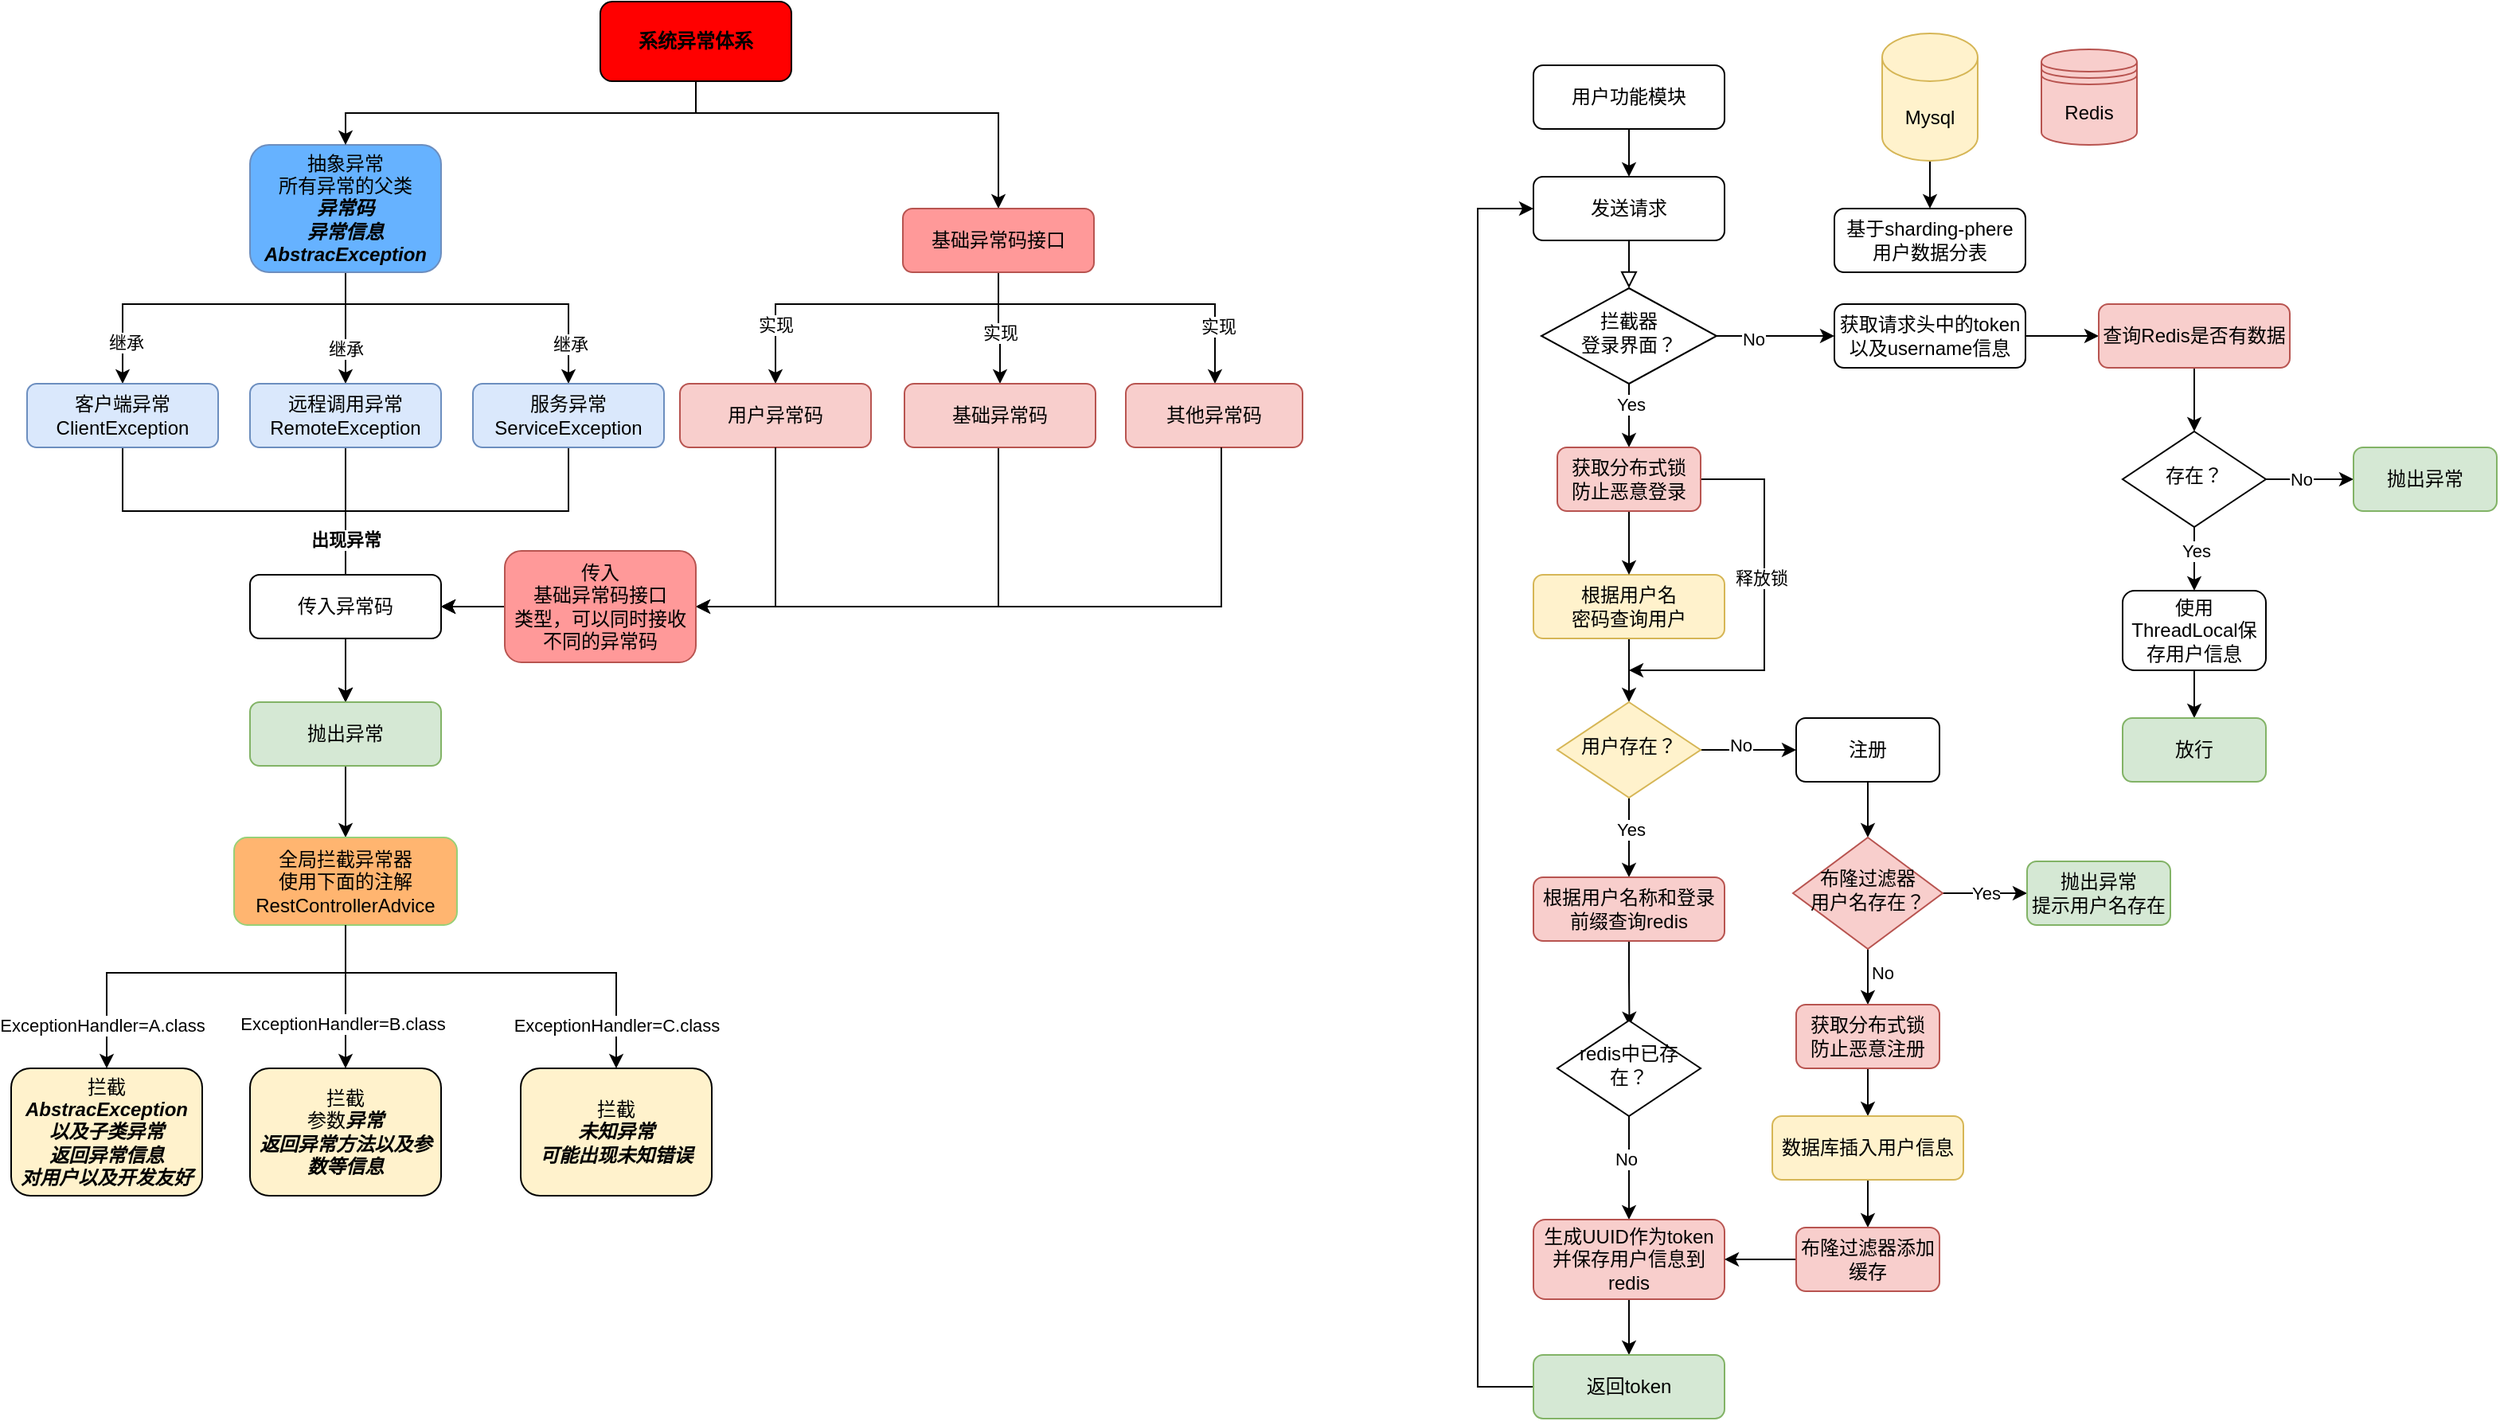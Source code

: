 <mxfile version="22.1.1" type="github">
  <diagram id="C5RBs43oDa-KdzZeNtuy" name="Page-1">
    <mxGraphModel dx="2864" dy="1084" grid="1" gridSize="10" guides="1" tooltips="1" connect="1" arrows="1" fold="1" page="1" pageScale="1" pageWidth="827" pageHeight="1169" math="0" shadow="0">
      <root>
        <mxCell id="WIyWlLk6GJQsqaUBKTNV-0" />
        <mxCell id="WIyWlLk6GJQsqaUBKTNV-1" parent="WIyWlLk6GJQsqaUBKTNV-0" />
        <mxCell id="WIyWlLk6GJQsqaUBKTNV-2" value="" style="rounded=0;html=1;jettySize=auto;orthogonalLoop=1;fontSize=11;endArrow=block;endFill=0;endSize=8;strokeWidth=1;shadow=0;labelBackgroundColor=none;edgeStyle=orthogonalEdgeStyle;" parent="WIyWlLk6GJQsqaUBKTNV-1" source="WIyWlLk6GJQsqaUBKTNV-3" target="WIyWlLk6GJQsqaUBKTNV-6" edge="1">
          <mxGeometry relative="1" as="geometry" />
        </mxCell>
        <mxCell id="WIyWlLk6GJQsqaUBKTNV-3" value="发送请求" style="rounded=1;whiteSpace=wrap;html=1;fontSize=12;glass=0;strokeWidth=1;shadow=0;" parent="WIyWlLk6GJQsqaUBKTNV-1" vertex="1">
          <mxGeometry x="135" y="120" width="120" height="40" as="geometry" />
        </mxCell>
        <mxCell id="wBwmX6nGh7LynTAwKtqd-40" value="" style="edgeStyle=orthogonalEdgeStyle;rounded=0;orthogonalLoop=1;jettySize=auto;html=1;" edge="1" parent="WIyWlLk6GJQsqaUBKTNV-1" source="WIyWlLk6GJQsqaUBKTNV-6" target="wBwmX6nGh7LynTAwKtqd-39">
          <mxGeometry relative="1" as="geometry" />
        </mxCell>
        <mxCell id="wBwmX6nGh7LynTAwKtqd-41" value="No" style="edgeLabel;html=1;align=center;verticalAlign=middle;resizable=0;points=[];" vertex="1" connectable="0" parent="wBwmX6nGh7LynTAwKtqd-40">
          <mxGeometry x="-0.387" y="-2" relative="1" as="geometry">
            <mxPoint as="offset" />
          </mxGeometry>
        </mxCell>
        <mxCell id="wBwmX6nGh7LynTAwKtqd-56" value="" style="edgeStyle=orthogonalEdgeStyle;rounded=0;orthogonalLoop=1;jettySize=auto;html=1;" edge="1" parent="WIyWlLk6GJQsqaUBKTNV-1" source="WIyWlLk6GJQsqaUBKTNV-6" target="wBwmX6nGh7LynTAwKtqd-53">
          <mxGeometry relative="1" as="geometry">
            <Array as="points">
              <mxPoint x="195" y="260" />
              <mxPoint x="195" y="260" />
            </Array>
          </mxGeometry>
        </mxCell>
        <mxCell id="wBwmX6nGh7LynTAwKtqd-69" value="Yes" style="edgeLabel;html=1;align=center;verticalAlign=middle;resizable=0;points=[];" vertex="1" connectable="0" parent="wBwmX6nGh7LynTAwKtqd-56">
          <mxGeometry x="-0.343" y="1" relative="1" as="geometry">
            <mxPoint as="offset" />
          </mxGeometry>
        </mxCell>
        <mxCell id="WIyWlLk6GJQsqaUBKTNV-6" value="拦截器&lt;br&gt;登录界面？" style="rhombus;whiteSpace=wrap;html=1;shadow=0;fontFamily=Helvetica;fontSize=12;align=center;strokeWidth=1;spacing=6;spacingTop=-4;" parent="WIyWlLk6GJQsqaUBKTNV-1" vertex="1">
          <mxGeometry x="140" y="190" width="110" height="60" as="geometry" />
        </mxCell>
        <mxCell id="wBwmX6nGh7LynTAwKtqd-58" value="" style="edgeStyle=orthogonalEdgeStyle;rounded=0;orthogonalLoop=1;jettySize=auto;html=1;" edge="1" parent="WIyWlLk6GJQsqaUBKTNV-1" source="WIyWlLk6GJQsqaUBKTNV-7" target="wBwmX6nGh7LynTAwKtqd-7">
          <mxGeometry relative="1" as="geometry" />
        </mxCell>
        <mxCell id="WIyWlLk6GJQsqaUBKTNV-7" value="根据用户名&lt;br&gt;密码查询用户" style="rounded=1;whiteSpace=wrap;html=1;fontSize=12;glass=0;strokeWidth=1;shadow=0;fillColor=#fff2cc;strokeColor=#d6b656;" parent="WIyWlLk6GJQsqaUBKTNV-1" vertex="1">
          <mxGeometry x="135" y="370" width="120" height="40" as="geometry" />
        </mxCell>
        <mxCell id="wBwmX6nGh7LynTAwKtqd-3" value="" style="edgeStyle=orthogonalEdgeStyle;rounded=0;orthogonalLoop=1;jettySize=auto;html=1;" edge="1" parent="WIyWlLk6GJQsqaUBKTNV-1" source="wBwmX6nGh7LynTAwKtqd-0" target="wBwmX6nGh7LynTAwKtqd-2">
          <mxGeometry relative="1" as="geometry" />
        </mxCell>
        <mxCell id="wBwmX6nGh7LynTAwKtqd-0" value="Mysql" style="shape=cylinder3;whiteSpace=wrap;html=1;boundedLbl=1;backgroundOutline=1;size=15;fillColor=#fff2cc;strokeColor=#d6b656;" vertex="1" parent="WIyWlLk6GJQsqaUBKTNV-1">
          <mxGeometry x="354" y="30" width="60" height="80" as="geometry" />
        </mxCell>
        <mxCell id="wBwmX6nGh7LynTAwKtqd-1" value="Redis" style="shape=datastore;whiteSpace=wrap;html=1;fillColor=#f8cecc;strokeColor=#b85450;" vertex="1" parent="WIyWlLk6GJQsqaUBKTNV-1">
          <mxGeometry x="454" y="40" width="60" height="60" as="geometry" />
        </mxCell>
        <mxCell id="wBwmX6nGh7LynTAwKtqd-2" value="基于sharding-phere&lt;br&gt;用户数据分表" style="whiteSpace=wrap;html=1;rounded=1;" vertex="1" parent="WIyWlLk6GJQsqaUBKTNV-1">
          <mxGeometry x="324" y="140" width="120" height="40" as="geometry" />
        </mxCell>
        <mxCell id="wBwmX6nGh7LynTAwKtqd-5" value="" style="edgeStyle=orthogonalEdgeStyle;rounded=0;orthogonalLoop=1;jettySize=auto;html=1;" edge="1" parent="WIyWlLk6GJQsqaUBKTNV-1" source="wBwmX6nGh7LynTAwKtqd-4" target="WIyWlLk6GJQsqaUBKTNV-3">
          <mxGeometry relative="1" as="geometry" />
        </mxCell>
        <mxCell id="wBwmX6nGh7LynTAwKtqd-4" value="用户功能模块" style="rounded=1;whiteSpace=wrap;html=1;fontSize=12;glass=0;strokeWidth=1;shadow=0;" vertex="1" parent="WIyWlLk6GJQsqaUBKTNV-1">
          <mxGeometry x="135" y="50" width="120" height="40" as="geometry" />
        </mxCell>
        <mxCell id="wBwmX6nGh7LynTAwKtqd-12" value="" style="edgeStyle=orthogonalEdgeStyle;rounded=0;orthogonalLoop=1;jettySize=auto;html=1;entryX=0;entryY=0.5;entryDx=0;entryDy=0;exitX=1;exitY=0.5;exitDx=0;exitDy=0;" edge="1" parent="WIyWlLk6GJQsqaUBKTNV-1" source="wBwmX6nGh7LynTAwKtqd-7" target="wBwmX6nGh7LynTAwKtqd-13">
          <mxGeometry relative="1" as="geometry">
            <mxPoint x="360" y="545" as="sourcePoint" />
            <mxPoint x="690" y="285" as="targetPoint" />
          </mxGeometry>
        </mxCell>
        <mxCell id="wBwmX6nGh7LynTAwKtqd-14" value="No" style="edgeLabel;html=1;align=center;verticalAlign=middle;resizable=0;points=[];" vertex="1" connectable="0" parent="wBwmX6nGh7LynTAwKtqd-12">
          <mxGeometry x="-0.159" y="3" relative="1" as="geometry">
            <mxPoint as="offset" />
          </mxGeometry>
        </mxCell>
        <mxCell id="wBwmX6nGh7LynTAwKtqd-16" style="edgeStyle=orthogonalEdgeStyle;rounded=0;orthogonalLoop=1;jettySize=auto;html=1;entryX=0.5;entryY=0;entryDx=0;entryDy=0;" edge="1" parent="WIyWlLk6GJQsqaUBKTNV-1" source="wBwmX6nGh7LynTAwKtqd-7" target="wBwmX6nGh7LynTAwKtqd-15">
          <mxGeometry relative="1" as="geometry" />
        </mxCell>
        <mxCell id="wBwmX6nGh7LynTAwKtqd-17" value="Yes" style="edgeLabel;html=1;align=center;verticalAlign=middle;resizable=0;points=[];" vertex="1" connectable="0" parent="wBwmX6nGh7LynTAwKtqd-16">
          <mxGeometry x="-0.192" y="1" relative="1" as="geometry">
            <mxPoint as="offset" />
          </mxGeometry>
        </mxCell>
        <mxCell id="wBwmX6nGh7LynTAwKtqd-7" value="用户存在？" style="rhombus;whiteSpace=wrap;html=1;shadow=0;fontFamily=Helvetica;fontSize=12;align=center;strokeWidth=1;spacing=6;spacingTop=-4;fillColor=#fff2cc;strokeColor=#d6b656;" vertex="1" parent="WIyWlLk6GJQsqaUBKTNV-1">
          <mxGeometry x="150" y="450" width="90" height="60" as="geometry" />
        </mxCell>
        <mxCell id="wBwmX6nGh7LynTAwKtqd-43" value="" style="edgeStyle=orthogonalEdgeStyle;rounded=0;orthogonalLoop=1;jettySize=auto;html=1;" edge="1" parent="WIyWlLk6GJQsqaUBKTNV-1" source="wBwmX6nGh7LynTAwKtqd-13" target="wBwmX6nGh7LynTAwKtqd-42">
          <mxGeometry relative="1" as="geometry">
            <Array as="points">
              <mxPoint x="345" y="580" />
              <mxPoint x="343" y="580" />
            </Array>
          </mxGeometry>
        </mxCell>
        <mxCell id="wBwmX6nGh7LynTAwKtqd-13" value="注册" style="rounded=1;whiteSpace=wrap;html=1;fontSize=12;glass=0;strokeWidth=1;shadow=0;" vertex="1" parent="WIyWlLk6GJQsqaUBKTNV-1">
          <mxGeometry x="300" y="460" width="90" height="40" as="geometry" />
        </mxCell>
        <mxCell id="wBwmX6nGh7LynTAwKtqd-20" value="" style="edgeStyle=orthogonalEdgeStyle;rounded=0;orthogonalLoop=1;jettySize=auto;html=1;entryX=0.503;entryY=0.057;entryDx=0;entryDy=0;entryPerimeter=0;" edge="1" parent="WIyWlLk6GJQsqaUBKTNV-1" source="wBwmX6nGh7LynTAwKtqd-15" target="wBwmX6nGh7LynTAwKtqd-21">
          <mxGeometry relative="1" as="geometry">
            <mxPoint x="504.029" y="420" as="targetPoint" />
          </mxGeometry>
        </mxCell>
        <mxCell id="wBwmX6nGh7LynTAwKtqd-15" value="根据用户名称和登录前缀查询redis" style="rounded=1;whiteSpace=wrap;html=1;fontSize=12;glass=0;strokeWidth=1;shadow=0;fillColor=#f8cecc;strokeColor=#b85450;" vertex="1" parent="WIyWlLk6GJQsqaUBKTNV-1">
          <mxGeometry x="135" y="560" width="120" height="40" as="geometry" />
        </mxCell>
        <mxCell id="wBwmX6nGh7LynTAwKtqd-26" value="" style="edgeStyle=orthogonalEdgeStyle;rounded=0;orthogonalLoop=1;jettySize=auto;html=1;" edge="1" parent="WIyWlLk6GJQsqaUBKTNV-1" source="wBwmX6nGh7LynTAwKtqd-21" target="wBwmX6nGh7LynTAwKtqd-23">
          <mxGeometry relative="1" as="geometry" />
        </mxCell>
        <mxCell id="wBwmX6nGh7LynTAwKtqd-27" value="No" style="edgeLabel;html=1;align=center;verticalAlign=middle;resizable=0;points=[];" vertex="1" connectable="0" parent="wBwmX6nGh7LynTAwKtqd-26">
          <mxGeometry x="-0.169" y="-2" relative="1" as="geometry">
            <mxPoint as="offset" />
          </mxGeometry>
        </mxCell>
        <mxCell id="wBwmX6nGh7LynTAwKtqd-21" value="redis中已存在？" style="rhombus;whiteSpace=wrap;html=1;shadow=0;fontFamily=Helvetica;fontSize=12;align=center;strokeWidth=1;spacing=6;spacingTop=-4;" vertex="1" parent="WIyWlLk6GJQsqaUBKTNV-1">
          <mxGeometry x="150" y="650" width="90" height="60" as="geometry" />
        </mxCell>
        <mxCell id="wBwmX6nGh7LynTAwKtqd-29" value="" style="edgeStyle=orthogonalEdgeStyle;rounded=0;orthogonalLoop=1;jettySize=auto;html=1;" edge="1" parent="WIyWlLk6GJQsqaUBKTNV-1" source="wBwmX6nGh7LynTAwKtqd-23" target="wBwmX6nGh7LynTAwKtqd-28">
          <mxGeometry relative="1" as="geometry" />
        </mxCell>
        <mxCell id="wBwmX6nGh7LynTAwKtqd-23" value="生成UUID作为token&lt;br&gt;并保存用户信息到redis" style="rounded=1;whiteSpace=wrap;html=1;fontSize=12;glass=0;strokeWidth=1;shadow=0;fillColor=#f8cecc;strokeColor=#b85450;" vertex="1" parent="WIyWlLk6GJQsqaUBKTNV-1">
          <mxGeometry x="135" y="775" width="120" height="50" as="geometry" />
        </mxCell>
        <mxCell id="wBwmX6nGh7LynTAwKtqd-33" style="edgeStyle=orthogonalEdgeStyle;rounded=0;orthogonalLoop=1;jettySize=auto;html=1;exitX=0;exitY=0.5;exitDx=0;exitDy=0;entryX=0;entryY=0.5;entryDx=0;entryDy=0;" edge="1" parent="WIyWlLk6GJQsqaUBKTNV-1" source="wBwmX6nGh7LynTAwKtqd-28" target="WIyWlLk6GJQsqaUBKTNV-3">
          <mxGeometry relative="1" as="geometry">
            <mxPoint x="119.97" y="149.97" as="targetPoint" />
            <mxPoint x="119.97" y="819.97" as="sourcePoint" />
            <Array as="points">
              <mxPoint x="100" y="880" />
              <mxPoint x="100" y="140" />
            </Array>
          </mxGeometry>
        </mxCell>
        <mxCell id="wBwmX6nGh7LynTAwKtqd-28" value="返回token" style="rounded=1;whiteSpace=wrap;html=1;fontSize=12;glass=0;strokeWidth=1;shadow=0;fillColor=#d5e8d4;strokeColor=#82b366;" vertex="1" parent="WIyWlLk6GJQsqaUBKTNV-1">
          <mxGeometry x="135" y="860" width="120" height="40" as="geometry" />
        </mxCell>
        <mxCell id="wBwmX6nGh7LynTAwKtqd-71" value="" style="edgeStyle=orthogonalEdgeStyle;rounded=0;orthogonalLoop=1;jettySize=auto;html=1;" edge="1" parent="WIyWlLk6GJQsqaUBKTNV-1" source="wBwmX6nGh7LynTAwKtqd-39" target="wBwmX6nGh7LynTAwKtqd-70">
          <mxGeometry relative="1" as="geometry" />
        </mxCell>
        <mxCell id="wBwmX6nGh7LynTAwKtqd-39" value="获取请求头中的token以及username信息" style="rounded=1;whiteSpace=wrap;html=1;fontSize=12;glass=0;strokeWidth=1;shadow=0;" vertex="1" parent="WIyWlLk6GJQsqaUBKTNV-1">
          <mxGeometry x="324" y="200" width="120" height="40" as="geometry" />
        </mxCell>
        <mxCell id="wBwmX6nGh7LynTAwKtqd-47" value="" style="edgeStyle=orthogonalEdgeStyle;rounded=0;orthogonalLoop=1;jettySize=auto;html=1;" edge="1" parent="WIyWlLk6GJQsqaUBKTNV-1" source="wBwmX6nGh7LynTAwKtqd-42" target="wBwmX6nGh7LynTAwKtqd-46">
          <mxGeometry relative="1" as="geometry" />
        </mxCell>
        <mxCell id="wBwmX6nGh7LynTAwKtqd-49" value="Yes" style="edgeLabel;html=1;align=center;verticalAlign=middle;resizable=0;points=[];" vertex="1" connectable="0" parent="wBwmX6nGh7LynTAwKtqd-47">
          <mxGeometry x="-0.474" y="2" relative="1" as="geometry">
            <mxPoint x="13" y="2" as="offset" />
          </mxGeometry>
        </mxCell>
        <mxCell id="wBwmX6nGh7LynTAwKtqd-63" value="" style="edgeStyle=orthogonalEdgeStyle;rounded=0;orthogonalLoop=1;jettySize=auto;html=1;" edge="1" parent="WIyWlLk6GJQsqaUBKTNV-1" source="wBwmX6nGh7LynTAwKtqd-42" target="wBwmX6nGh7LynTAwKtqd-50">
          <mxGeometry relative="1" as="geometry" />
        </mxCell>
        <mxCell id="wBwmX6nGh7LynTAwKtqd-68" value="No" style="edgeLabel;html=1;align=center;verticalAlign=middle;resizable=0;points=[];" vertex="1" connectable="0" parent="wBwmX6nGh7LynTAwKtqd-63">
          <mxGeometry x="0.328" y="-1" relative="1" as="geometry">
            <mxPoint x="10" y="-5" as="offset" />
          </mxGeometry>
        </mxCell>
        <mxCell id="wBwmX6nGh7LynTAwKtqd-42" value="布隆过滤器&lt;br&gt;用户名存在？" style="rhombus;whiteSpace=wrap;html=1;shadow=0;fontFamily=Helvetica;fontSize=12;align=center;strokeWidth=1;spacing=6;spacingTop=-4;fillColor=#f8cecc;strokeColor=#b85450;" vertex="1" parent="WIyWlLk6GJQsqaUBKTNV-1">
          <mxGeometry x="298" y="535" width="94" height="70" as="geometry" />
        </mxCell>
        <mxCell id="wBwmX6nGh7LynTAwKtqd-46" value="抛出异常&lt;br&gt;提示用户名存在" style="rounded=1;whiteSpace=wrap;html=1;fontSize=12;glass=0;strokeWidth=1;shadow=0;fillColor=#d5e8d4;strokeColor=#82b366;" vertex="1" parent="WIyWlLk6GJQsqaUBKTNV-1">
          <mxGeometry x="445" y="550" width="90" height="40" as="geometry" />
        </mxCell>
        <mxCell id="wBwmX6nGh7LynTAwKtqd-62" value="" style="edgeStyle=orthogonalEdgeStyle;rounded=0;orthogonalLoop=1;jettySize=auto;html=1;" edge="1" parent="WIyWlLk6GJQsqaUBKTNV-1" source="wBwmX6nGh7LynTAwKtqd-50" target="wBwmX6nGh7LynTAwKtqd-61">
          <mxGeometry relative="1" as="geometry" />
        </mxCell>
        <mxCell id="wBwmX6nGh7LynTAwKtqd-50" value="获取分布式锁&lt;br&gt;防止恶意注册" style="rounded=1;whiteSpace=wrap;html=1;fontSize=12;glass=0;strokeWidth=1;shadow=0;fillColor=#f8cecc;strokeColor=#b85450;" vertex="1" parent="WIyWlLk6GJQsqaUBKTNV-1">
          <mxGeometry x="300" y="640" width="90" height="40" as="geometry" />
        </mxCell>
        <mxCell id="wBwmX6nGh7LynTAwKtqd-57" value="" style="edgeStyle=orthogonalEdgeStyle;rounded=0;orthogonalLoop=1;jettySize=auto;html=1;" edge="1" parent="WIyWlLk6GJQsqaUBKTNV-1" source="wBwmX6nGh7LynTAwKtqd-53" target="WIyWlLk6GJQsqaUBKTNV-7">
          <mxGeometry relative="1" as="geometry" />
        </mxCell>
        <mxCell id="wBwmX6nGh7LynTAwKtqd-59" style="edgeStyle=orthogonalEdgeStyle;rounded=0;orthogonalLoop=1;jettySize=auto;html=1;exitX=1;exitY=0.5;exitDx=0;exitDy=0;" edge="1" parent="WIyWlLk6GJQsqaUBKTNV-1" source="wBwmX6nGh7LynTAwKtqd-53">
          <mxGeometry relative="1" as="geometry">
            <mxPoint x="195" y="430" as="targetPoint" />
            <mxPoint x="249" y="310" as="sourcePoint" />
            <Array as="points">
              <mxPoint x="280" y="310" />
              <mxPoint x="280" y="430" />
            </Array>
          </mxGeometry>
        </mxCell>
        <mxCell id="wBwmX6nGh7LynTAwKtqd-60" value="释放锁" style="edgeLabel;html=1;align=center;verticalAlign=middle;resizable=0;points=[];" vertex="1" connectable="0" parent="wBwmX6nGh7LynTAwKtqd-59">
          <mxGeometry x="-0.172" y="-2" relative="1" as="geometry">
            <mxPoint as="offset" />
          </mxGeometry>
        </mxCell>
        <mxCell id="wBwmX6nGh7LynTAwKtqd-53" value="获取分布式锁&lt;br&gt;防止恶意登录" style="rounded=1;whiteSpace=wrap;html=1;fontSize=12;glass=0;strokeWidth=1;shadow=0;fillColor=#f8cecc;strokeColor=#b85450;" vertex="1" parent="WIyWlLk6GJQsqaUBKTNV-1">
          <mxGeometry x="150" y="290" width="90" height="40" as="geometry" />
        </mxCell>
        <mxCell id="wBwmX6nGh7LynTAwKtqd-65" value="" style="edgeStyle=orthogonalEdgeStyle;rounded=0;orthogonalLoop=1;jettySize=auto;html=1;" edge="1" parent="WIyWlLk6GJQsqaUBKTNV-1" source="wBwmX6nGh7LynTAwKtqd-61" target="wBwmX6nGh7LynTAwKtqd-64">
          <mxGeometry relative="1" as="geometry" />
        </mxCell>
        <mxCell id="wBwmX6nGh7LynTAwKtqd-61" value="数据库插入用户信息" style="rounded=1;whiteSpace=wrap;html=1;fontSize=12;glass=0;strokeWidth=1;shadow=0;fillColor=#fff2cc;strokeColor=#d6b656;" vertex="1" parent="WIyWlLk6GJQsqaUBKTNV-1">
          <mxGeometry x="285" y="710" width="120" height="40" as="geometry" />
        </mxCell>
        <mxCell id="wBwmX6nGh7LynTAwKtqd-78" value="" style="edgeStyle=orthogonalEdgeStyle;rounded=0;orthogonalLoop=1;jettySize=auto;html=1;" edge="1" parent="WIyWlLk6GJQsqaUBKTNV-1" source="wBwmX6nGh7LynTAwKtqd-64" target="wBwmX6nGh7LynTAwKtqd-23">
          <mxGeometry relative="1" as="geometry" />
        </mxCell>
        <mxCell id="wBwmX6nGh7LynTAwKtqd-64" value="布隆过滤器添加缓存" style="rounded=1;whiteSpace=wrap;html=1;fontSize=12;glass=0;strokeWidth=1;shadow=0;fillColor=#f8cecc;strokeColor=#b85450;" vertex="1" parent="WIyWlLk6GJQsqaUBKTNV-1">
          <mxGeometry x="300" y="780" width="90" height="40" as="geometry" />
        </mxCell>
        <mxCell id="wBwmX6nGh7LynTAwKtqd-73" value="" style="edgeStyle=orthogonalEdgeStyle;rounded=0;orthogonalLoop=1;jettySize=auto;html=1;" edge="1" parent="WIyWlLk6GJQsqaUBKTNV-1" source="wBwmX6nGh7LynTAwKtqd-70" target="wBwmX6nGh7LynTAwKtqd-72">
          <mxGeometry relative="1" as="geometry" />
        </mxCell>
        <mxCell id="wBwmX6nGh7LynTAwKtqd-70" value="查询Redis是否有数据" style="rounded=1;whiteSpace=wrap;html=1;fontSize=12;glass=0;strokeWidth=1;shadow=0;fillColor=#f8cecc;strokeColor=#b85450;" vertex="1" parent="WIyWlLk6GJQsqaUBKTNV-1">
          <mxGeometry x="490" y="200" width="120" height="40" as="geometry" />
        </mxCell>
        <mxCell id="wBwmX6nGh7LynTAwKtqd-75" value="" style="edgeStyle=orthogonalEdgeStyle;rounded=0;orthogonalLoop=1;jettySize=auto;html=1;" edge="1" parent="WIyWlLk6GJQsqaUBKTNV-1" source="wBwmX6nGh7LynTAwKtqd-72" target="wBwmX6nGh7LynTAwKtqd-74">
          <mxGeometry relative="1" as="geometry" />
        </mxCell>
        <mxCell id="wBwmX6nGh7LynTAwKtqd-76" value="No" style="edgeLabel;html=1;align=center;verticalAlign=middle;resizable=0;points=[];" vertex="1" connectable="0" parent="wBwmX6nGh7LynTAwKtqd-75">
          <mxGeometry x="-0.2" relative="1" as="geometry">
            <mxPoint as="offset" />
          </mxGeometry>
        </mxCell>
        <mxCell id="wBwmX6nGh7LynTAwKtqd-80" value="" style="edgeStyle=orthogonalEdgeStyle;rounded=0;orthogonalLoop=1;jettySize=auto;html=1;" edge="1" parent="WIyWlLk6GJQsqaUBKTNV-1" source="wBwmX6nGh7LynTAwKtqd-72" target="wBwmX6nGh7LynTAwKtqd-79">
          <mxGeometry relative="1" as="geometry" />
        </mxCell>
        <mxCell id="wBwmX6nGh7LynTAwKtqd-81" value="Yes" style="edgeLabel;html=1;align=center;verticalAlign=middle;resizable=0;points=[];" vertex="1" connectable="0" parent="wBwmX6nGh7LynTAwKtqd-80">
          <mxGeometry x="-0.264" y="1" relative="1" as="geometry">
            <mxPoint as="offset" />
          </mxGeometry>
        </mxCell>
        <mxCell id="wBwmX6nGh7LynTAwKtqd-72" value="存在？" style="rhombus;whiteSpace=wrap;html=1;shadow=0;fontFamily=Helvetica;fontSize=12;align=center;strokeWidth=1;spacing=6;spacingTop=-4;" vertex="1" parent="WIyWlLk6GJQsqaUBKTNV-1">
          <mxGeometry x="505" y="280" width="90" height="60" as="geometry" />
        </mxCell>
        <mxCell id="wBwmX6nGh7LynTAwKtqd-74" value="抛出异常" style="rounded=1;whiteSpace=wrap;html=1;fontSize=12;glass=0;strokeWidth=1;shadow=0;fillColor=#d5e8d4;strokeColor=#82b366;" vertex="1" parent="WIyWlLk6GJQsqaUBKTNV-1">
          <mxGeometry x="650" y="290" width="90" height="40" as="geometry" />
        </mxCell>
        <mxCell id="wBwmX6nGh7LynTAwKtqd-84" value="" style="edgeStyle=orthogonalEdgeStyle;rounded=0;orthogonalLoop=1;jettySize=auto;html=1;entryX=0.5;entryY=0;entryDx=0;entryDy=0;" edge="1" parent="WIyWlLk6GJQsqaUBKTNV-1" source="wBwmX6nGh7LynTAwKtqd-79" target="wBwmX6nGh7LynTAwKtqd-85">
          <mxGeometry relative="1" as="geometry">
            <mxPoint x="550" y="470" as="targetPoint" />
            <Array as="points">
              <mxPoint x="550" y="440" />
              <mxPoint x="550" y="440" />
            </Array>
          </mxGeometry>
        </mxCell>
        <mxCell id="wBwmX6nGh7LynTAwKtqd-79" value="使用ThreadLocal保存用户信息" style="rounded=1;whiteSpace=wrap;html=1;fontSize=12;glass=0;strokeWidth=1;shadow=0;" vertex="1" parent="WIyWlLk6GJQsqaUBKTNV-1">
          <mxGeometry x="505" y="380" width="90" height="50" as="geometry" />
        </mxCell>
        <mxCell id="wBwmX6nGh7LynTAwKtqd-85" value="放行" style="rounded=1;whiteSpace=wrap;html=1;fontSize=12;glass=0;strokeWidth=1;shadow=0;fillColor=#d5e8d4;strokeColor=#82b366;" vertex="1" parent="WIyWlLk6GJQsqaUBKTNV-1">
          <mxGeometry x="505" y="460" width="90" height="40" as="geometry" />
        </mxCell>
        <mxCell id="wBwmX6nGh7LynTAwKtqd-154" style="edgeStyle=orthogonalEdgeStyle;rounded=0;orthogonalLoop=1;jettySize=auto;html=1;entryX=0.5;entryY=0;entryDx=0;entryDy=0;" edge="1" parent="WIyWlLk6GJQsqaUBKTNV-1" source="wBwmX6nGh7LynTAwKtqd-100" target="wBwmX6nGh7LynTAwKtqd-148">
          <mxGeometry relative="1" as="geometry">
            <Array as="points">
              <mxPoint x="-611" y="200" />
              <mxPoint x="-751" y="200" />
            </Array>
          </mxGeometry>
        </mxCell>
        <mxCell id="wBwmX6nGh7LynTAwKtqd-159" value="继承" style="edgeLabel;html=1;align=center;verticalAlign=middle;resizable=0;points=[];" vertex="1" connectable="0" parent="wBwmX6nGh7LynTAwKtqd-154">
          <mxGeometry x="0.752" y="2" relative="1" as="geometry">
            <mxPoint as="offset" />
          </mxGeometry>
        </mxCell>
        <mxCell id="wBwmX6nGh7LynTAwKtqd-155" style="edgeStyle=orthogonalEdgeStyle;rounded=0;orthogonalLoop=1;jettySize=auto;html=1;entryX=0.5;entryY=0;entryDx=0;entryDy=0;" edge="1" parent="WIyWlLk6GJQsqaUBKTNV-1" source="wBwmX6nGh7LynTAwKtqd-100" target="wBwmX6nGh7LynTAwKtqd-150">
          <mxGeometry relative="1" as="geometry">
            <Array as="points">
              <mxPoint x="-611" y="240" />
            </Array>
          </mxGeometry>
        </mxCell>
        <mxCell id="wBwmX6nGh7LynTAwKtqd-160" value="继承" style="edgeLabel;html=1;align=center;verticalAlign=middle;resizable=0;points=[];" vertex="1" connectable="0" parent="wBwmX6nGh7LynTAwKtqd-155">
          <mxGeometry x="0.367" relative="1" as="geometry">
            <mxPoint as="offset" />
          </mxGeometry>
        </mxCell>
        <mxCell id="wBwmX6nGh7LynTAwKtqd-156" style="edgeStyle=orthogonalEdgeStyle;rounded=0;orthogonalLoop=1;jettySize=auto;html=1;entryX=0.5;entryY=0;entryDx=0;entryDy=0;" edge="1" parent="WIyWlLk6GJQsqaUBKTNV-1" source="wBwmX6nGh7LynTAwKtqd-100" target="wBwmX6nGh7LynTAwKtqd-153">
          <mxGeometry relative="1" as="geometry">
            <Array as="points">
              <mxPoint x="-611" y="200" />
              <mxPoint x="-471" y="200" />
            </Array>
          </mxGeometry>
        </mxCell>
        <mxCell id="wBwmX6nGh7LynTAwKtqd-161" value="继承" style="edgeLabel;html=1;align=center;verticalAlign=middle;resizable=0;points=[];" vertex="1" connectable="0" parent="wBwmX6nGh7LynTAwKtqd-156">
          <mxGeometry x="0.764" y="1" relative="1" as="geometry">
            <mxPoint as="offset" />
          </mxGeometry>
        </mxCell>
        <mxCell id="wBwmX6nGh7LynTAwKtqd-100" value="抽象异常&lt;br&gt;所有异常的父类&lt;br&gt;&lt;b&gt;&lt;i&gt;异常码&lt;br&gt;异常信息&lt;br&gt;AbstracException&lt;br&gt;&lt;/i&gt;&lt;/b&gt;" style="rounded=1;whiteSpace=wrap;html=1;fontSize=12;glass=0;strokeWidth=1;shadow=0;fillColor=#66B2FF;strokeColor=#6c8ebf;" vertex="1" parent="WIyWlLk6GJQsqaUBKTNV-1">
          <mxGeometry x="-671" y="100" width="120" height="80" as="geometry" />
        </mxCell>
        <mxCell id="wBwmX6nGh7LynTAwKtqd-181" style="edgeStyle=orthogonalEdgeStyle;rounded=0;orthogonalLoop=1;jettySize=auto;html=1;entryX=0.5;entryY=0;entryDx=0;entryDy=0;" edge="1" parent="WIyWlLk6GJQsqaUBKTNV-1" source="wBwmX6nGh7LynTAwKtqd-148" target="wBwmX6nGh7LynTAwKtqd-180">
          <mxGeometry relative="1" as="geometry">
            <Array as="points">
              <mxPoint x="-751" y="330" />
              <mxPoint x="-611" y="330" />
            </Array>
          </mxGeometry>
        </mxCell>
        <mxCell id="wBwmX6nGh7LynTAwKtqd-148" value="客户端异常&lt;br&gt;ClientException" style="rounded=1;whiteSpace=wrap;html=1;fontSize=12;glass=0;strokeWidth=1;shadow=0;fillColor=#dae8fc;strokeColor=#6c8ebf;" vertex="1" parent="WIyWlLk6GJQsqaUBKTNV-1">
          <mxGeometry x="-811" y="250" width="120" height="40" as="geometry" />
        </mxCell>
        <mxCell id="wBwmX6nGh7LynTAwKtqd-182" style="edgeStyle=orthogonalEdgeStyle;rounded=0;orthogonalLoop=1;jettySize=auto;html=1;entryX=0.5;entryY=0;entryDx=0;entryDy=0;" edge="1" parent="WIyWlLk6GJQsqaUBKTNV-1" source="wBwmX6nGh7LynTAwKtqd-150" target="wBwmX6nGh7LynTAwKtqd-180">
          <mxGeometry relative="1" as="geometry" />
        </mxCell>
        <mxCell id="wBwmX6nGh7LynTAwKtqd-150" value="远程调用异常&lt;br&gt;RemoteException" style="rounded=1;whiteSpace=wrap;html=1;fontSize=12;glass=0;strokeWidth=1;shadow=0;fillColor=#dae8fc;strokeColor=#6c8ebf;" vertex="1" parent="WIyWlLk6GJQsqaUBKTNV-1">
          <mxGeometry x="-671" y="250" width="120" height="40" as="geometry" />
        </mxCell>
        <mxCell id="wBwmX6nGh7LynTAwKtqd-183" style="edgeStyle=orthogonalEdgeStyle;rounded=0;orthogonalLoop=1;jettySize=auto;html=1;entryX=0.5;entryY=0;entryDx=0;entryDy=0;" edge="1" parent="WIyWlLk6GJQsqaUBKTNV-1" source="wBwmX6nGh7LynTAwKtqd-153" target="wBwmX6nGh7LynTAwKtqd-180">
          <mxGeometry relative="1" as="geometry">
            <Array as="points">
              <mxPoint x="-471" y="330" />
              <mxPoint x="-611" y="330" />
            </Array>
          </mxGeometry>
        </mxCell>
        <mxCell id="wBwmX6nGh7LynTAwKtqd-216" value="出现异常" style="edgeLabel;html=1;align=center;verticalAlign=middle;resizable=0;points=[];fontStyle=1" vertex="1" connectable="0" parent="wBwmX6nGh7LynTAwKtqd-183">
          <mxGeometry x="0.317" relative="1" as="geometry">
            <mxPoint as="offset" />
          </mxGeometry>
        </mxCell>
        <mxCell id="wBwmX6nGh7LynTAwKtqd-153" value="服务异常&lt;br&gt;ServiceException" style="rounded=1;whiteSpace=wrap;html=1;fontSize=12;glass=0;strokeWidth=1;shadow=0;fillColor=#dae8fc;strokeColor=#6c8ebf;" vertex="1" parent="WIyWlLk6GJQsqaUBKTNV-1">
          <mxGeometry x="-531" y="250" width="120" height="40" as="geometry" />
        </mxCell>
        <mxCell id="wBwmX6nGh7LynTAwKtqd-158" value="" style="edgeStyle=orthogonalEdgeStyle;rounded=0;orthogonalLoop=1;jettySize=auto;html=1;" edge="1" parent="WIyWlLk6GJQsqaUBKTNV-1" source="wBwmX6nGh7LynTAwKtqd-157" target="wBwmX6nGh7LynTAwKtqd-100">
          <mxGeometry relative="1" as="geometry">
            <Array as="points">
              <mxPoint x="-391" y="80" />
              <mxPoint x="-611" y="80" />
            </Array>
          </mxGeometry>
        </mxCell>
        <mxCell id="wBwmX6nGh7LynTAwKtqd-179" style="edgeStyle=orthogonalEdgeStyle;rounded=0;orthogonalLoop=1;jettySize=auto;html=1;entryX=0.5;entryY=0;entryDx=0;entryDy=0;" edge="1" parent="WIyWlLk6GJQsqaUBKTNV-1" source="wBwmX6nGh7LynTAwKtqd-157" target="wBwmX6nGh7LynTAwKtqd-164">
          <mxGeometry relative="1" as="geometry">
            <Array as="points">
              <mxPoint x="-391" y="80" />
              <mxPoint x="-201" y="80" />
            </Array>
          </mxGeometry>
        </mxCell>
        <mxCell id="wBwmX6nGh7LynTAwKtqd-157" value="系统异常体系" style="rounded=1;whiteSpace=wrap;html=1;fontSize=12;glass=0;strokeWidth=1;shadow=0;fontStyle=1;fillColor=#FF0000;" vertex="1" parent="WIyWlLk6GJQsqaUBKTNV-1">
          <mxGeometry x="-451" y="10" width="120" height="50" as="geometry" />
        </mxCell>
        <mxCell id="wBwmX6nGh7LynTAwKtqd-173" value="" style="edgeStyle=orthogonalEdgeStyle;rounded=0;orthogonalLoop=1;jettySize=auto;html=1;" edge="1" parent="WIyWlLk6GJQsqaUBKTNV-1" source="wBwmX6nGh7LynTAwKtqd-164" target="wBwmX6nGh7LynTAwKtqd-169">
          <mxGeometry relative="1" as="geometry" />
        </mxCell>
        <mxCell id="wBwmX6nGh7LynTAwKtqd-177" value="实现" style="edgeLabel;html=1;align=center;verticalAlign=middle;resizable=0;points=[];" vertex="1" connectable="0" parent="wBwmX6nGh7LynTAwKtqd-173">
          <mxGeometry x="0.088" relative="1" as="geometry">
            <mxPoint as="offset" />
          </mxGeometry>
        </mxCell>
        <mxCell id="wBwmX6nGh7LynTAwKtqd-174" style="edgeStyle=orthogonalEdgeStyle;rounded=0;orthogonalLoop=1;jettySize=auto;html=1;entryX=0.5;entryY=0;entryDx=0;entryDy=0;" edge="1" parent="WIyWlLk6GJQsqaUBKTNV-1" source="wBwmX6nGh7LynTAwKtqd-164" target="wBwmX6nGh7LynTAwKtqd-170">
          <mxGeometry relative="1" as="geometry">
            <Array as="points">
              <mxPoint x="-201" y="200" />
              <mxPoint x="-341" y="200" />
              <mxPoint x="-341" y="220" />
            </Array>
          </mxGeometry>
        </mxCell>
        <mxCell id="wBwmX6nGh7LynTAwKtqd-176" value="实现" style="edgeLabel;html=1;align=center;verticalAlign=middle;resizable=0;points=[];" vertex="1" connectable="0" parent="wBwmX6nGh7LynTAwKtqd-174">
          <mxGeometry x="0.644" relative="1" as="geometry">
            <mxPoint as="offset" />
          </mxGeometry>
        </mxCell>
        <mxCell id="wBwmX6nGh7LynTAwKtqd-175" style="edgeStyle=orthogonalEdgeStyle;rounded=0;orthogonalLoop=1;jettySize=auto;html=1;entryX=0.5;entryY=0;entryDx=0;entryDy=0;" edge="1" parent="WIyWlLk6GJQsqaUBKTNV-1" source="wBwmX6nGh7LynTAwKtqd-164" target="wBwmX6nGh7LynTAwKtqd-172">
          <mxGeometry relative="1" as="geometry">
            <mxPoint x="-81" y="240" as="targetPoint" />
            <Array as="points">
              <mxPoint x="-201" y="200" />
              <mxPoint x="-65" y="200" />
              <mxPoint x="-65" y="250" />
            </Array>
          </mxGeometry>
        </mxCell>
        <mxCell id="wBwmX6nGh7LynTAwKtqd-178" value="实现" style="edgeLabel;html=1;align=center;verticalAlign=middle;resizable=0;points=[];" vertex="1" connectable="0" parent="wBwmX6nGh7LynTAwKtqd-175">
          <mxGeometry x="0.64" y="2" relative="1" as="geometry">
            <mxPoint as="offset" />
          </mxGeometry>
        </mxCell>
        <mxCell id="wBwmX6nGh7LynTAwKtqd-164" value="基础异常码接口" style="rounded=1;whiteSpace=wrap;html=1;fontSize=12;glass=0;strokeWidth=1;shadow=0;fillColor=#FF9999;strokeColor=#b85450;" vertex="1" parent="WIyWlLk6GJQsqaUBKTNV-1">
          <mxGeometry x="-261" y="140" width="120" height="40" as="geometry" />
        </mxCell>
        <mxCell id="wBwmX6nGh7LynTAwKtqd-187" style="edgeStyle=orthogonalEdgeStyle;rounded=0;orthogonalLoop=1;jettySize=auto;html=1;entryX=1;entryY=0.5;entryDx=0;entryDy=0;" edge="1" parent="WIyWlLk6GJQsqaUBKTNV-1" source="wBwmX6nGh7LynTAwKtqd-169" target="wBwmX6nGh7LynTAwKtqd-184">
          <mxGeometry relative="1" as="geometry">
            <Array as="points">
              <mxPoint x="-201" y="390" />
            </Array>
          </mxGeometry>
        </mxCell>
        <mxCell id="wBwmX6nGh7LynTAwKtqd-169" value="基础异常码" style="rounded=1;whiteSpace=wrap;html=1;fontSize=12;glass=0;strokeWidth=1;shadow=0;fillColor=#f8cecc;strokeColor=#b85450;" vertex="1" parent="WIyWlLk6GJQsqaUBKTNV-1">
          <mxGeometry x="-260" y="250" width="120" height="40" as="geometry" />
        </mxCell>
        <mxCell id="wBwmX6nGh7LynTAwKtqd-186" style="edgeStyle=orthogonalEdgeStyle;rounded=0;orthogonalLoop=1;jettySize=auto;html=1;entryX=1;entryY=0.5;entryDx=0;entryDy=0;" edge="1" parent="WIyWlLk6GJQsqaUBKTNV-1" source="wBwmX6nGh7LynTAwKtqd-190" target="wBwmX6nGh7LynTAwKtqd-184">
          <mxGeometry relative="1" as="geometry">
            <Array as="points">
              <mxPoint x="-341" y="390" />
            </Array>
          </mxGeometry>
        </mxCell>
        <mxCell id="wBwmX6nGh7LynTAwKtqd-170" value="用户异常码" style="rounded=1;whiteSpace=wrap;html=1;fontSize=12;glass=0;strokeWidth=1;shadow=0;fillColor=#f8cecc;strokeColor=#b85450;" vertex="1" parent="WIyWlLk6GJQsqaUBKTNV-1">
          <mxGeometry x="-401" y="250" width="120" height="40" as="geometry" />
        </mxCell>
        <mxCell id="wBwmX6nGh7LynTAwKtqd-188" style="edgeStyle=orthogonalEdgeStyle;rounded=0;orthogonalLoop=1;jettySize=auto;html=1;entryX=1;entryY=0.5;entryDx=0;entryDy=0;" edge="1" parent="WIyWlLk6GJQsqaUBKTNV-1" source="wBwmX6nGh7LynTAwKtqd-190" target="wBwmX6nGh7LynTAwKtqd-184">
          <mxGeometry relative="1" as="geometry">
            <Array as="points" />
          </mxGeometry>
        </mxCell>
        <mxCell id="wBwmX6nGh7LynTAwKtqd-172" value="其他异常码" style="rounded=1;whiteSpace=wrap;html=1;fontSize=12;glass=0;strokeWidth=1;shadow=0;fillColor=#f8cecc;strokeColor=#b85450;" vertex="1" parent="WIyWlLk6GJQsqaUBKTNV-1">
          <mxGeometry x="-121" y="250" width="111" height="40" as="geometry" />
        </mxCell>
        <mxCell id="wBwmX6nGh7LynTAwKtqd-194" value="" style="edgeStyle=orthogonalEdgeStyle;rounded=0;orthogonalLoop=1;jettySize=auto;html=1;" edge="1" parent="WIyWlLk6GJQsqaUBKTNV-1" source="wBwmX6nGh7LynTAwKtqd-180" target="wBwmX6nGh7LynTAwKtqd-193">
          <mxGeometry relative="1" as="geometry" />
        </mxCell>
        <mxCell id="wBwmX6nGh7LynTAwKtqd-180" value="抛出异常" style="rounded=1;whiteSpace=wrap;html=1;fontSize=12;glass=0;strokeWidth=1;shadow=0;fillColor=#d5e8d4;strokeColor=#82b366;" vertex="1" parent="WIyWlLk6GJQsqaUBKTNV-1">
          <mxGeometry x="-671" y="450" width="120" height="40" as="geometry" />
        </mxCell>
        <mxCell id="wBwmX6nGh7LynTAwKtqd-184" value="传入异常码" style="rounded=1;whiteSpace=wrap;html=1;fontSize=12;glass=0;strokeWidth=1;shadow=0;" vertex="1" parent="WIyWlLk6GJQsqaUBKTNV-1">
          <mxGeometry x="-671" y="370" width="120" height="40" as="geometry" />
        </mxCell>
        <mxCell id="wBwmX6nGh7LynTAwKtqd-191" value="" style="edgeStyle=orthogonalEdgeStyle;rounded=0;orthogonalLoop=1;jettySize=auto;html=1;entryX=1;entryY=0.5;entryDx=0;entryDy=0;" edge="1" parent="WIyWlLk6GJQsqaUBKTNV-1" source="wBwmX6nGh7LynTAwKtqd-172" target="wBwmX6nGh7LynTAwKtqd-190">
          <mxGeometry relative="1" as="geometry">
            <mxPoint x="-61" y="290" as="sourcePoint" />
            <mxPoint x="-551" y="390" as="targetPoint" />
            <Array as="points">
              <mxPoint x="-61" y="390" />
            </Array>
          </mxGeometry>
        </mxCell>
        <mxCell id="wBwmX6nGh7LynTAwKtqd-192" value="" style="edgeStyle=orthogonalEdgeStyle;rounded=0;orthogonalLoop=1;jettySize=auto;html=1;entryX=1;entryY=0.5;entryDx=0;entryDy=0;" edge="1" parent="WIyWlLk6GJQsqaUBKTNV-1" source="wBwmX6nGh7LynTAwKtqd-170" target="wBwmX6nGh7LynTAwKtqd-190">
          <mxGeometry relative="1" as="geometry">
            <mxPoint x="-341" y="290" as="sourcePoint" />
            <mxPoint x="-551" y="390" as="targetPoint" />
            <Array as="points" />
          </mxGeometry>
        </mxCell>
        <mxCell id="wBwmX6nGh7LynTAwKtqd-190" value="传入&lt;br&gt;基础异常码接口&lt;br&gt;类型，可以同时接收不同的异常码" style="rounded=1;whiteSpace=wrap;html=1;fontSize=12;glass=0;strokeWidth=1;shadow=0;fillColor=#FF9999;strokeColor=#b85450;" vertex="1" parent="WIyWlLk6GJQsqaUBKTNV-1">
          <mxGeometry x="-511" y="355" width="120" height="70" as="geometry" />
        </mxCell>
        <mxCell id="wBwmX6nGh7LynTAwKtqd-202" style="edgeStyle=orthogonalEdgeStyle;rounded=0;orthogonalLoop=1;jettySize=auto;html=1;entryX=0.5;entryY=0;entryDx=0;entryDy=0;" edge="1" parent="WIyWlLk6GJQsqaUBKTNV-1" source="wBwmX6nGh7LynTAwKtqd-193" target="wBwmX6nGh7LynTAwKtqd-198">
          <mxGeometry relative="1" as="geometry">
            <Array as="points">
              <mxPoint x="-611" y="620" />
              <mxPoint x="-761" y="620" />
            </Array>
          </mxGeometry>
        </mxCell>
        <mxCell id="wBwmX6nGh7LynTAwKtqd-205" value="ExceptionHandler=A.class" style="edgeLabel;html=1;align=center;verticalAlign=middle;resizable=0;points=[];" vertex="1" connectable="0" parent="wBwmX6nGh7LynTAwKtqd-202">
          <mxGeometry x="0.773" y="-3" relative="1" as="geometry">
            <mxPoint as="offset" />
          </mxGeometry>
        </mxCell>
        <mxCell id="wBwmX6nGh7LynTAwKtqd-203" style="edgeStyle=orthogonalEdgeStyle;rounded=0;orthogonalLoop=1;jettySize=auto;html=1;entryX=0.5;entryY=0;entryDx=0;entryDy=0;" edge="1" parent="WIyWlLk6GJQsqaUBKTNV-1" source="wBwmX6nGh7LynTAwKtqd-193" target="wBwmX6nGh7LynTAwKtqd-211">
          <mxGeometry relative="1" as="geometry">
            <mxPoint x="-611" y="680" as="targetPoint" />
          </mxGeometry>
        </mxCell>
        <mxCell id="wBwmX6nGh7LynTAwKtqd-208" value="ExceptionHandler=B.class" style="edgeLabel;html=1;align=center;verticalAlign=middle;resizable=0;points=[];" vertex="1" connectable="0" parent="wBwmX6nGh7LynTAwKtqd-203">
          <mxGeometry x="0.363" y="-2" relative="1" as="geometry">
            <mxPoint as="offset" />
          </mxGeometry>
        </mxCell>
        <mxCell id="wBwmX6nGh7LynTAwKtqd-193" value="全局拦截异常器&lt;br&gt;使用下面的注解&lt;br&gt;RestControllerAdvice" style="rounded=1;whiteSpace=wrap;html=1;fontSize=12;glass=0;strokeWidth=1;shadow=0;fillColor=#FFB570;strokeColor=#97D077;" vertex="1" parent="WIyWlLk6GJQsqaUBKTNV-1">
          <mxGeometry x="-681" y="535" width="140" height="55" as="geometry" />
        </mxCell>
        <mxCell id="wBwmX6nGh7LynTAwKtqd-198" value="拦截&lt;br&gt;&lt;b style=&quot;border-color: var(--border-color);&quot;&gt;&lt;i style=&quot;border-color: var(--border-color);&quot;&gt;AbstracException&lt;br&gt;以及子类异常&lt;br&gt;返回异常信息&lt;br&gt;对用户以及开发友好&lt;br&gt;&lt;/i&gt;&lt;/b&gt;" style="rounded=1;whiteSpace=wrap;html=1;fontSize=12;glass=0;strokeWidth=1;shadow=0;fillColor=#FFF2CC;" vertex="1" parent="WIyWlLk6GJQsqaUBKTNV-1">
          <mxGeometry x="-821" y="680" width="120" height="80" as="geometry" />
        </mxCell>
        <mxCell id="wBwmX6nGh7LynTAwKtqd-204" style="edgeStyle=orthogonalEdgeStyle;rounded=0;orthogonalLoop=1;jettySize=auto;html=1;entryX=0.5;entryY=0;entryDx=0;entryDy=0;" edge="1" parent="WIyWlLk6GJQsqaUBKTNV-1" source="wBwmX6nGh7LynTAwKtqd-193" target="wBwmX6nGh7LynTAwKtqd-214">
          <mxGeometry relative="1" as="geometry">
            <mxPoint x="-443.44" y="682.6" as="targetPoint" />
            <Array as="points">
              <mxPoint x="-611" y="620" />
              <mxPoint x="-441" y="620" />
            </Array>
          </mxGeometry>
        </mxCell>
        <mxCell id="wBwmX6nGh7LynTAwKtqd-209" value="ExceptionHandler=C.class" style="edgeLabel;html=1;align=center;verticalAlign=middle;resizable=0;points=[];" vertex="1" connectable="0" parent="wBwmX6nGh7LynTAwKtqd-204">
          <mxGeometry x="0.79" relative="1" as="geometry">
            <mxPoint as="offset" />
          </mxGeometry>
        </mxCell>
        <mxCell id="wBwmX6nGh7LynTAwKtqd-211" value="拦截&lt;br&gt;参数&lt;b style=&quot;border-color: var(--border-color);&quot;&gt;&lt;i style=&quot;border-color: var(--border-color);&quot;&gt;异常&lt;br&gt;返回异常方法以及参数等信息&lt;br&gt;&lt;/i&gt;&lt;/b&gt;" style="rounded=1;whiteSpace=wrap;html=1;fontSize=12;glass=0;strokeWidth=1;shadow=0;fillColor=#FFF2CC;" vertex="1" parent="WIyWlLk6GJQsqaUBKTNV-1">
          <mxGeometry x="-671" y="680" width="120" height="80" as="geometry" />
        </mxCell>
        <mxCell id="wBwmX6nGh7LynTAwKtqd-214" value="拦截&lt;br&gt;&lt;b&gt;&lt;i&gt;未知异常&lt;br&gt;可能出现未知错误&lt;br&gt;&lt;/i&gt;&lt;/b&gt;" style="rounded=1;whiteSpace=wrap;html=1;fontSize=12;glass=0;strokeWidth=1;shadow=0;fillColor=#FFF2CC;" vertex="1" parent="WIyWlLk6GJQsqaUBKTNV-1">
          <mxGeometry x="-501" y="680" width="120" height="80" as="geometry" />
        </mxCell>
      </root>
    </mxGraphModel>
  </diagram>
</mxfile>
